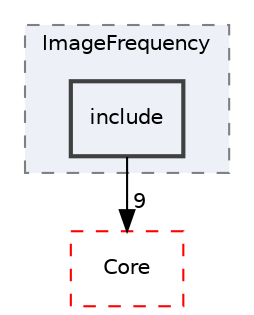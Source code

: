 digraph "include"
{
 // LATEX_PDF_SIZE
  edge [fontname="Helvetica",fontsize="10",labelfontname="Helvetica",labelfontsize="10"];
  node [fontname="Helvetica",fontsize="10",shape=record];
  compound=true
  subgraph clusterdir_c7ae415cf344e980ff5be596bc6bb3b8 {
    graph [ bgcolor="#edf0f7", pencolor="grey50", style="filled,dashed,", label="ImageFrequency", fontname="Helvetica", fontsize="10", URL="dir_c7ae415cf344e980ff5be596bc6bb3b8.html"]
  dir_9e8432a76065dcdd5b4081090e157983 [shape=box, label="include", style="filled,bold,", fillcolor="#edf0f7", color="grey25", URL="dir_9e8432a76065dcdd5b4081090e157983.html"];
  }
  dir_cac7f9cecb9aa42a0bd05452dddd8a21 [shape=box, label="Core", style="dashed,", fillcolor="#edf0f7", color="red", URL="dir_cac7f9cecb9aa42a0bd05452dddd8a21.html"];
  dir_9e8432a76065dcdd5b4081090e157983->dir_cac7f9cecb9aa42a0bd05452dddd8a21 [headlabel="9", labeldistance=1.5 headhref="dir_000095_000014.html"];
}
